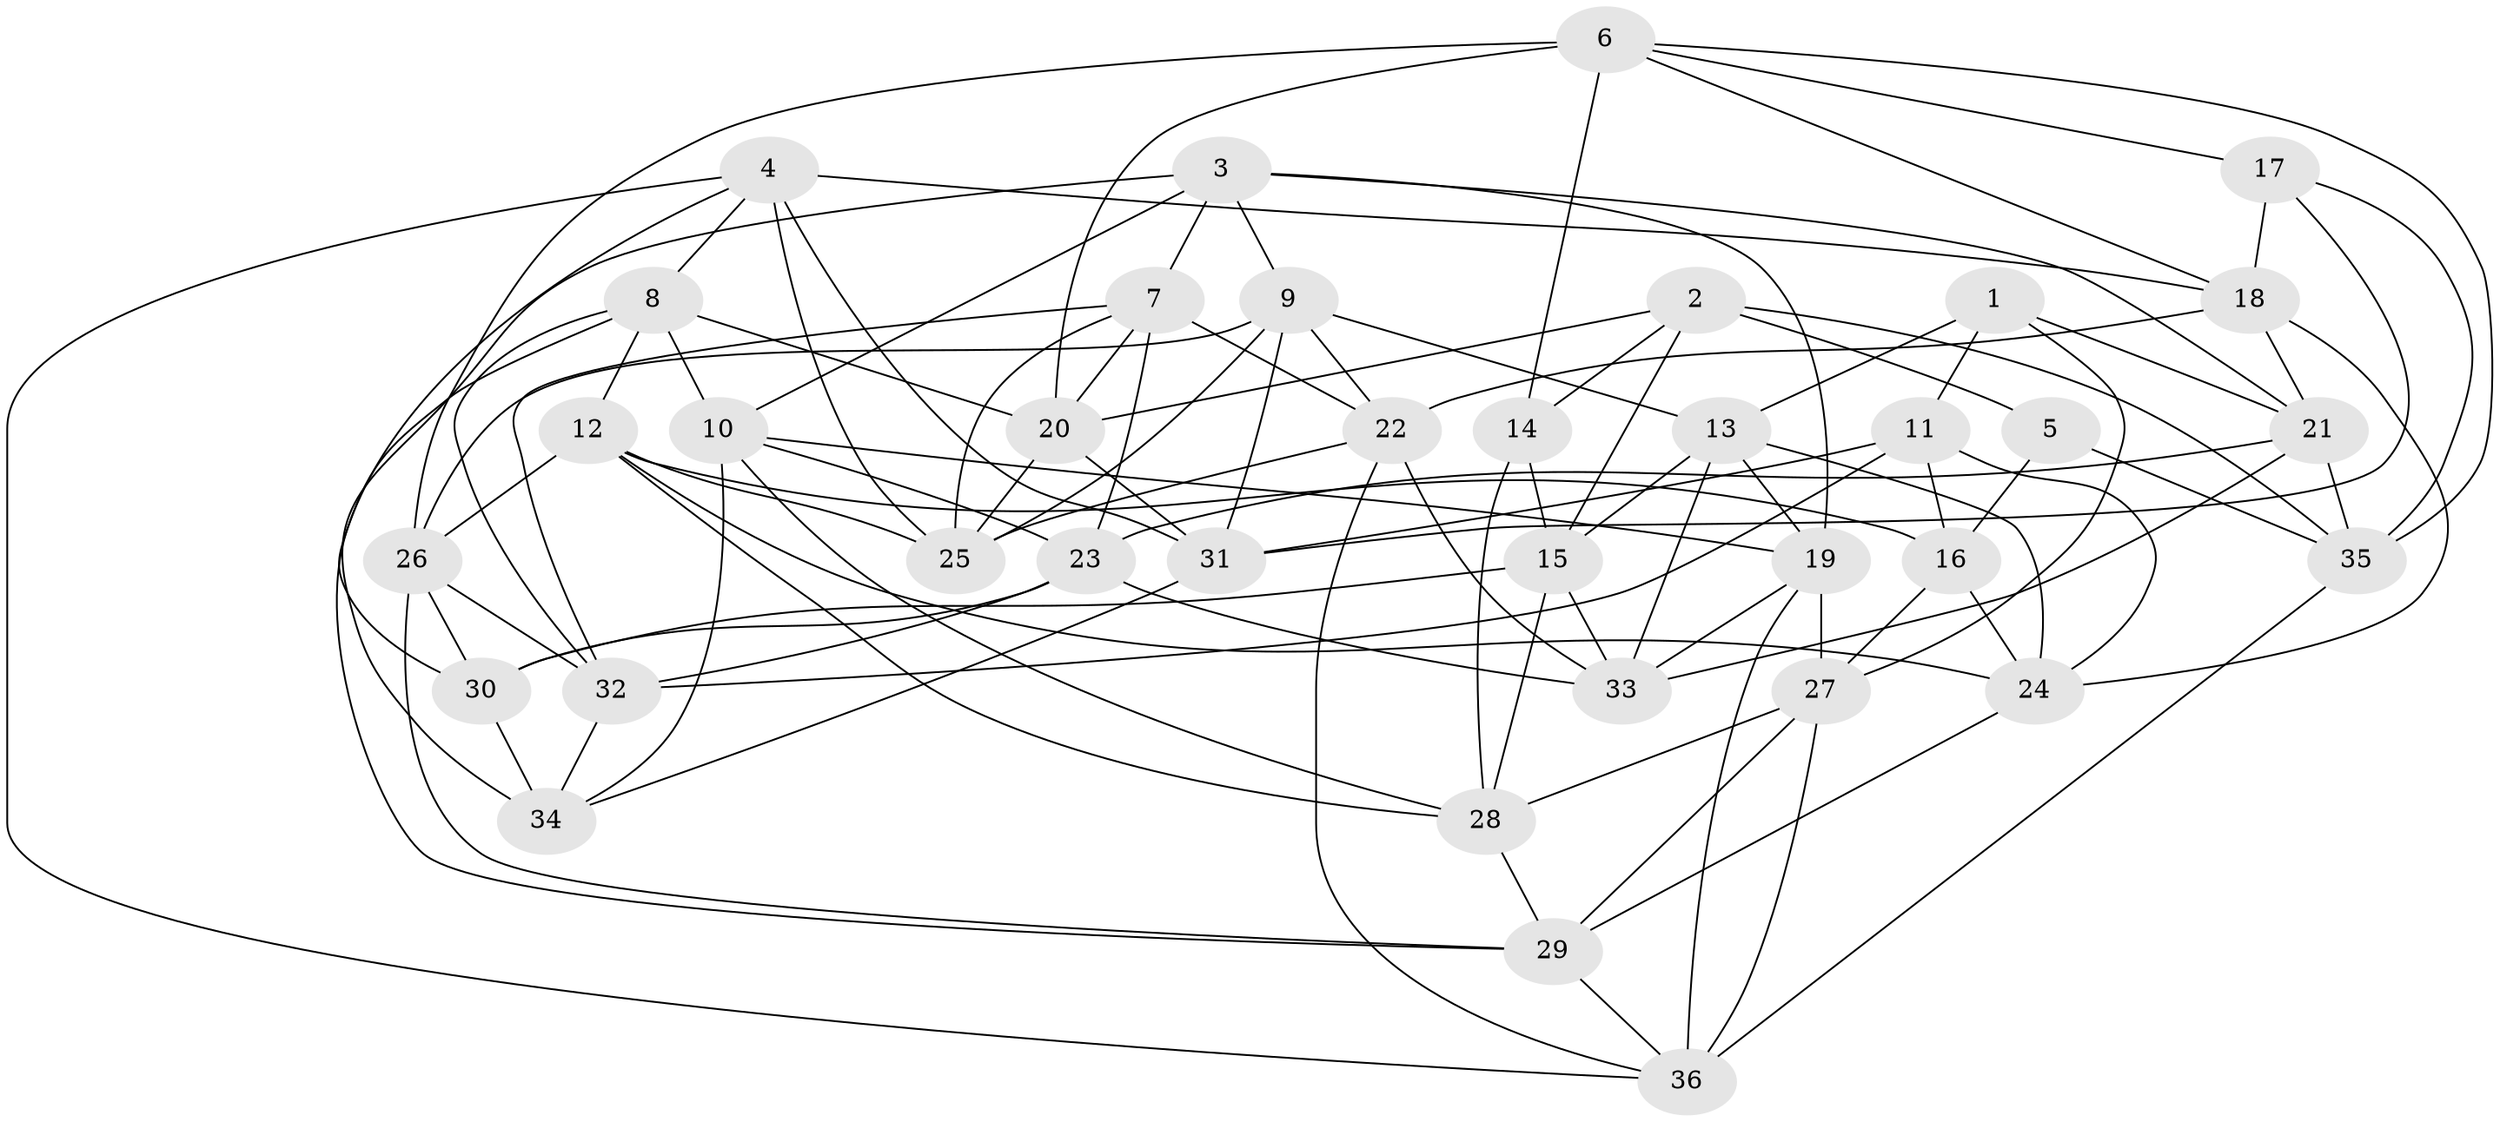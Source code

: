 // original degree distribution, {4: 1.0}
// Generated by graph-tools (version 1.1) at 2025/50/03/09/25 03:50:50]
// undirected, 36 vertices, 101 edges
graph export_dot {
graph [start="1"]
  node [color=gray90,style=filled];
  1;
  2;
  3;
  4;
  5;
  6;
  7;
  8;
  9;
  10;
  11;
  12;
  13;
  14;
  15;
  16;
  17;
  18;
  19;
  20;
  21;
  22;
  23;
  24;
  25;
  26;
  27;
  28;
  29;
  30;
  31;
  32;
  33;
  34;
  35;
  36;
  1 -- 11 [weight=1.0];
  1 -- 13 [weight=1.0];
  1 -- 21 [weight=1.0];
  1 -- 27 [weight=1.0];
  2 -- 5 [weight=2.0];
  2 -- 14 [weight=1.0];
  2 -- 15 [weight=1.0];
  2 -- 20 [weight=1.0];
  2 -- 35 [weight=1.0];
  3 -- 7 [weight=1.0];
  3 -- 9 [weight=1.0];
  3 -- 10 [weight=1.0];
  3 -- 19 [weight=1.0];
  3 -- 21 [weight=1.0];
  3 -- 34 [weight=1.0];
  4 -- 8 [weight=1.0];
  4 -- 18 [weight=1.0];
  4 -- 25 [weight=1.0];
  4 -- 30 [weight=1.0];
  4 -- 31 [weight=1.0];
  4 -- 36 [weight=1.0];
  5 -- 16 [weight=1.0];
  5 -- 35 [weight=1.0];
  6 -- 14 [weight=1.0];
  6 -- 17 [weight=1.0];
  6 -- 18 [weight=1.0];
  6 -- 20 [weight=1.0];
  6 -- 26 [weight=1.0];
  6 -- 35 [weight=1.0];
  7 -- 20 [weight=1.0];
  7 -- 22 [weight=1.0];
  7 -- 23 [weight=1.0];
  7 -- 25 [weight=1.0];
  7 -- 32 [weight=1.0];
  8 -- 10 [weight=1.0];
  8 -- 12 [weight=1.0];
  8 -- 20 [weight=1.0];
  8 -- 29 [weight=1.0];
  8 -- 32 [weight=1.0];
  9 -- 13 [weight=1.0];
  9 -- 22 [weight=1.0];
  9 -- 25 [weight=1.0];
  9 -- 26 [weight=1.0];
  9 -- 31 [weight=1.0];
  10 -- 19 [weight=1.0];
  10 -- 23 [weight=1.0];
  10 -- 28 [weight=1.0];
  10 -- 34 [weight=1.0];
  11 -- 16 [weight=2.0];
  11 -- 24 [weight=1.0];
  11 -- 31 [weight=1.0];
  11 -- 32 [weight=1.0];
  12 -- 16 [weight=1.0];
  12 -- 24 [weight=1.0];
  12 -- 25 [weight=1.0];
  12 -- 26 [weight=1.0];
  12 -- 28 [weight=1.0];
  13 -- 15 [weight=1.0];
  13 -- 19 [weight=1.0];
  13 -- 24 [weight=1.0];
  13 -- 33 [weight=1.0];
  14 -- 15 [weight=1.0];
  14 -- 28 [weight=1.0];
  15 -- 28 [weight=1.0];
  15 -- 30 [weight=1.0];
  15 -- 33 [weight=1.0];
  16 -- 24 [weight=1.0];
  16 -- 27 [weight=1.0];
  17 -- 18 [weight=1.0];
  17 -- 31 [weight=1.0];
  17 -- 35 [weight=1.0];
  18 -- 21 [weight=1.0];
  18 -- 22 [weight=1.0];
  18 -- 24 [weight=1.0];
  19 -- 27 [weight=1.0];
  19 -- 33 [weight=1.0];
  19 -- 36 [weight=1.0];
  20 -- 25 [weight=1.0];
  20 -- 31 [weight=1.0];
  21 -- 23 [weight=1.0];
  21 -- 33 [weight=1.0];
  21 -- 35 [weight=1.0];
  22 -- 25 [weight=1.0];
  22 -- 33 [weight=1.0];
  22 -- 36 [weight=1.0];
  23 -- 30 [weight=1.0];
  23 -- 32 [weight=1.0];
  23 -- 33 [weight=1.0];
  24 -- 29 [weight=1.0];
  26 -- 29 [weight=1.0];
  26 -- 30 [weight=1.0];
  26 -- 32 [weight=1.0];
  27 -- 28 [weight=1.0];
  27 -- 29 [weight=1.0];
  27 -- 36 [weight=1.0];
  28 -- 29 [weight=1.0];
  29 -- 36 [weight=1.0];
  30 -- 34 [weight=2.0];
  31 -- 34 [weight=1.0];
  32 -- 34 [weight=1.0];
  35 -- 36 [weight=1.0];
}
